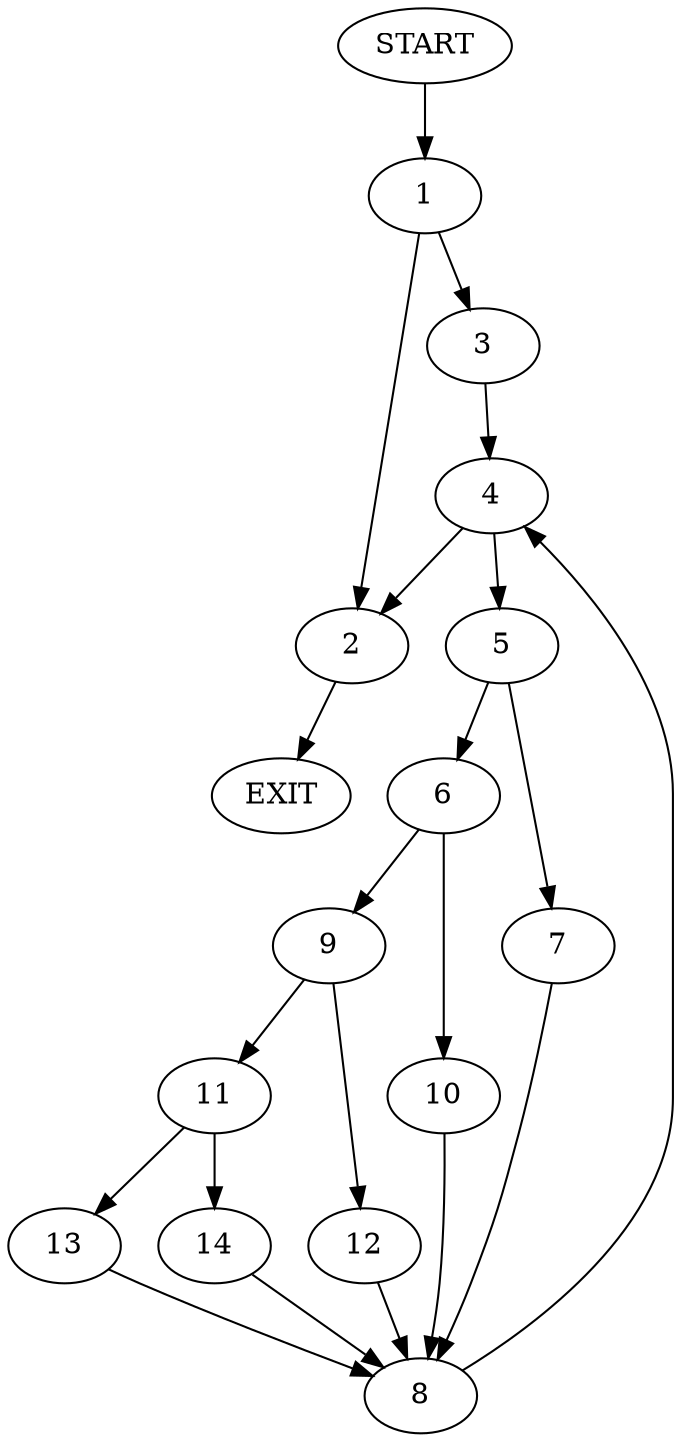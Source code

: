 digraph {
0 [label="START"]
15 [label="EXIT"]
0 -> 1
1 -> 2
1 -> 3
3 -> 4
2 -> 15
4 -> 2
4 -> 5
5 -> 6
5 -> 7
7 -> 8
6 -> 9
6 -> 10
8 -> 4
10 -> 8
9 -> 11
9 -> 12
12 -> 8
11 -> 13
11 -> 14
14 -> 8
13 -> 8
}
